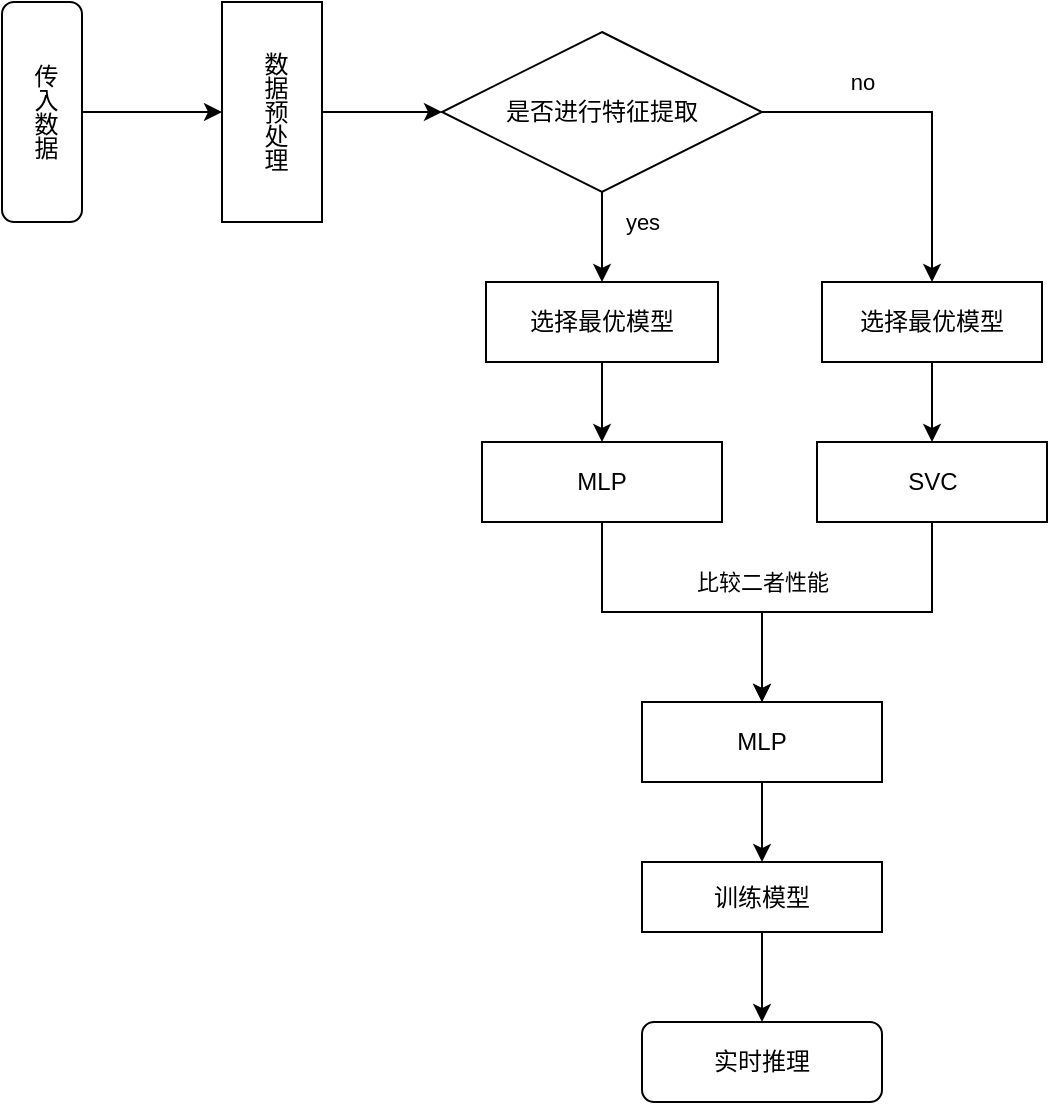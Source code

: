 <mxfile version="24.7.12">
  <diagram id="C5RBs43oDa-KdzZeNtuy" name="Page-1">
    <mxGraphModel dx="1221" dy="725" grid="1" gridSize="10" guides="1" tooltips="1" connect="1" arrows="1" fold="1" page="1" pageScale="1" pageWidth="827" pageHeight="1169" math="0" shadow="0">
      <root>
        <mxCell id="WIyWlLk6GJQsqaUBKTNV-0" />
        <mxCell id="WIyWlLk6GJQsqaUBKTNV-1" parent="WIyWlLk6GJQsqaUBKTNV-0" />
        <mxCell id="3oVoGRYDHaUPl8IOK9rb-12" value="" style="edgeStyle=orthogonalEdgeStyle;rounded=0;orthogonalLoop=1;jettySize=auto;html=1;" edge="1" parent="WIyWlLk6GJQsqaUBKTNV-1" source="3oVoGRYDHaUPl8IOK9rb-0" target="3oVoGRYDHaUPl8IOK9rb-1">
          <mxGeometry relative="1" as="geometry" />
        </mxCell>
        <mxCell id="3oVoGRYDHaUPl8IOK9rb-0" value="传入数据" style="rounded=1;whiteSpace=wrap;html=1;direction=south;textDirection=vertical-lr;fontFamily=宋体;" vertex="1" parent="WIyWlLk6GJQsqaUBKTNV-1">
          <mxGeometry x="40" y="130" width="40" height="110" as="geometry" />
        </mxCell>
        <mxCell id="3oVoGRYDHaUPl8IOK9rb-13" value="" style="edgeStyle=orthogonalEdgeStyle;rounded=0;orthogonalLoop=1;jettySize=auto;html=1;" edge="1" parent="WIyWlLk6GJQsqaUBKTNV-1" source="3oVoGRYDHaUPl8IOK9rb-1" target="3oVoGRYDHaUPl8IOK9rb-2">
          <mxGeometry relative="1" as="geometry" />
        </mxCell>
        <mxCell id="3oVoGRYDHaUPl8IOK9rb-1" value="数据预处理" style="rounded=0;whiteSpace=wrap;html=1;direction=north;textDirection=vertical-lr;fontFamily=宋体;" vertex="1" parent="WIyWlLk6GJQsqaUBKTNV-1">
          <mxGeometry x="150" y="130" width="50" height="110" as="geometry" />
        </mxCell>
        <mxCell id="3oVoGRYDHaUPl8IOK9rb-16" value="yes" style="edgeStyle=orthogonalEdgeStyle;rounded=0;orthogonalLoop=1;jettySize=auto;html=1;" edge="1" parent="WIyWlLk6GJQsqaUBKTNV-1" source="3oVoGRYDHaUPl8IOK9rb-2" target="3oVoGRYDHaUPl8IOK9rb-3">
          <mxGeometry x="-0.333" y="20" relative="1" as="geometry">
            <mxPoint as="offset" />
          </mxGeometry>
        </mxCell>
        <mxCell id="3oVoGRYDHaUPl8IOK9rb-17" value="no" style="edgeStyle=orthogonalEdgeStyle;rounded=0;orthogonalLoop=1;jettySize=auto;html=1;entryX=0.5;entryY=0;entryDx=0;entryDy=0;" edge="1" parent="WIyWlLk6GJQsqaUBKTNV-1" source="3oVoGRYDHaUPl8IOK9rb-2" target="3oVoGRYDHaUPl8IOK9rb-4">
          <mxGeometry x="-0.412" y="15" relative="1" as="geometry">
            <mxPoint as="offset" />
          </mxGeometry>
        </mxCell>
        <mxCell id="3oVoGRYDHaUPl8IOK9rb-2" value="是否进行特征提取" style="rhombus;whiteSpace=wrap;html=1;" vertex="1" parent="WIyWlLk6GJQsqaUBKTNV-1">
          <mxGeometry x="260" y="145" width="160" height="80" as="geometry" />
        </mxCell>
        <mxCell id="3oVoGRYDHaUPl8IOK9rb-18" value="" style="edgeStyle=orthogonalEdgeStyle;rounded=0;orthogonalLoop=1;jettySize=auto;html=1;" edge="1" parent="WIyWlLk6GJQsqaUBKTNV-1" source="3oVoGRYDHaUPl8IOK9rb-3" target="3oVoGRYDHaUPl8IOK9rb-5">
          <mxGeometry relative="1" as="geometry" />
        </mxCell>
        <mxCell id="3oVoGRYDHaUPl8IOK9rb-3" value="选择最优模型" style="rounded=0;whiteSpace=wrap;html=1;" vertex="1" parent="WIyWlLk6GJQsqaUBKTNV-1">
          <mxGeometry x="282" y="270" width="116" height="40" as="geometry" />
        </mxCell>
        <mxCell id="3oVoGRYDHaUPl8IOK9rb-19" value="" style="edgeStyle=orthogonalEdgeStyle;rounded=0;orthogonalLoop=1;jettySize=auto;html=1;" edge="1" parent="WIyWlLk6GJQsqaUBKTNV-1" source="3oVoGRYDHaUPl8IOK9rb-4" target="3oVoGRYDHaUPl8IOK9rb-6">
          <mxGeometry relative="1" as="geometry" />
        </mxCell>
        <mxCell id="3oVoGRYDHaUPl8IOK9rb-4" value="选择最优模型" style="rounded=0;whiteSpace=wrap;html=1;" vertex="1" parent="WIyWlLk6GJQsqaUBKTNV-1">
          <mxGeometry x="450" y="270" width="110" height="40" as="geometry" />
        </mxCell>
        <mxCell id="3oVoGRYDHaUPl8IOK9rb-20" value="" style="edgeStyle=orthogonalEdgeStyle;rounded=0;orthogonalLoop=1;jettySize=auto;html=1;" edge="1" parent="WIyWlLk6GJQsqaUBKTNV-1" source="3oVoGRYDHaUPl8IOK9rb-5" target="3oVoGRYDHaUPl8IOK9rb-8">
          <mxGeometry relative="1" as="geometry" />
        </mxCell>
        <mxCell id="3oVoGRYDHaUPl8IOK9rb-5" value="MLP" style="rounded=0;whiteSpace=wrap;html=1;" vertex="1" parent="WIyWlLk6GJQsqaUBKTNV-1">
          <mxGeometry x="280" y="350" width="120" height="40" as="geometry" />
        </mxCell>
        <mxCell id="3oVoGRYDHaUPl8IOK9rb-21" value="比较二者性能" style="edgeStyle=orthogonalEdgeStyle;rounded=0;orthogonalLoop=1;jettySize=auto;html=1;" edge="1" parent="WIyWlLk6GJQsqaUBKTNV-1" source="3oVoGRYDHaUPl8IOK9rb-6" target="3oVoGRYDHaUPl8IOK9rb-8">
          <mxGeometry x="0.486" y="-15" relative="1" as="geometry">
            <mxPoint x="15" y="-15" as="offset" />
          </mxGeometry>
        </mxCell>
        <mxCell id="3oVoGRYDHaUPl8IOK9rb-6" value="SVC" style="rounded=0;whiteSpace=wrap;html=1;" vertex="1" parent="WIyWlLk6GJQsqaUBKTNV-1">
          <mxGeometry x="447.5" y="350" width="115" height="40" as="geometry" />
        </mxCell>
        <mxCell id="3oVoGRYDHaUPl8IOK9rb-23" value="" style="edgeStyle=orthogonalEdgeStyle;rounded=0;orthogonalLoop=1;jettySize=auto;html=1;" edge="1" parent="WIyWlLk6GJQsqaUBKTNV-1" source="3oVoGRYDHaUPl8IOK9rb-8" target="3oVoGRYDHaUPl8IOK9rb-9">
          <mxGeometry relative="1" as="geometry" />
        </mxCell>
        <mxCell id="3oVoGRYDHaUPl8IOK9rb-8" value="MLP" style="rounded=0;whiteSpace=wrap;html=1;" vertex="1" parent="WIyWlLk6GJQsqaUBKTNV-1">
          <mxGeometry x="360" y="480" width="120" height="40" as="geometry" />
        </mxCell>
        <mxCell id="3oVoGRYDHaUPl8IOK9rb-24" value="" style="edgeStyle=orthogonalEdgeStyle;rounded=0;orthogonalLoop=1;jettySize=auto;html=1;" edge="1" parent="WIyWlLk6GJQsqaUBKTNV-1" source="3oVoGRYDHaUPl8IOK9rb-9" target="3oVoGRYDHaUPl8IOK9rb-10">
          <mxGeometry relative="1" as="geometry" />
        </mxCell>
        <mxCell id="3oVoGRYDHaUPl8IOK9rb-9" value="训练模型" style="rounded=0;whiteSpace=wrap;html=1;" vertex="1" parent="WIyWlLk6GJQsqaUBKTNV-1">
          <mxGeometry x="360" y="560" width="120" height="35" as="geometry" />
        </mxCell>
        <mxCell id="3oVoGRYDHaUPl8IOK9rb-10" value="实时推理" style="rounded=1;whiteSpace=wrap;html=1;" vertex="1" parent="WIyWlLk6GJQsqaUBKTNV-1">
          <mxGeometry x="360" y="640" width="120" height="40" as="geometry" />
        </mxCell>
      </root>
    </mxGraphModel>
  </diagram>
</mxfile>
